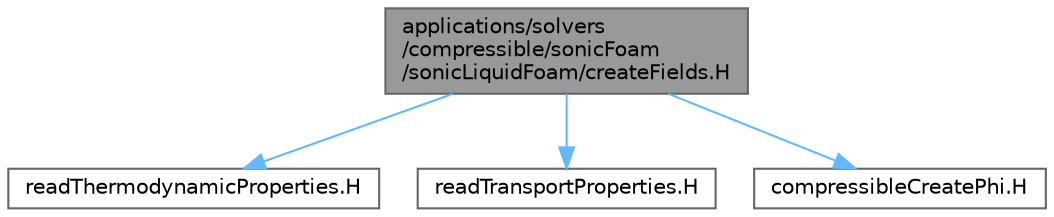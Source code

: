 digraph "applications/solvers/compressible/sonicFoam/sonicLiquidFoam/createFields.H"
{
 // LATEX_PDF_SIZE
  bgcolor="transparent";
  edge [fontname=Helvetica,fontsize=10,labelfontname=Helvetica,labelfontsize=10];
  node [fontname=Helvetica,fontsize=10,shape=box,height=0.2,width=0.4];
  Node1 [id="Node000001",label="applications/solvers\l/compressible/sonicFoam\l/sonicLiquidFoam/createFields.H",height=0.2,width=0.4,color="gray40", fillcolor="grey60", style="filled", fontcolor="black",tooltip=" "];
  Node1 -> Node2 [id="edge1_Node000001_Node000002",color="steelblue1",style="solid",tooltip=" "];
  Node2 [id="Node000002",label="readThermodynamicProperties.H",height=0.2,width=0.4,color="grey40", fillcolor="white", style="filled",URL="$compressible_2sonicFoam_2sonicLiquidFoam_2readThermodynamicProperties_8H.html",tooltip=" "];
  Node1 -> Node3 [id="edge2_Node000001_Node000003",color="steelblue1",style="solid",tooltip=" "];
  Node3 [id="Node000003",label="readTransportProperties.H",height=0.2,width=0.4,color="grey40", fillcolor="white", style="filled",URL="$solvers_2compressible_2sonicFoam_2sonicLiquidFoam_2readTransportProperties_8H.html",tooltip=" "];
  Node1 -> Node4 [id="edge3_Node000001_Node000004",color="steelblue1",style="solid",tooltip=" "];
  Node4 [id="Node000004",label="compressibleCreatePhi.H",height=0.2,width=0.4,color="grey40", fillcolor="white", style="filled",URL="$compressibleCreatePhi_8H.html",tooltip="Creates and initialises the face-flux field phi."];
}
